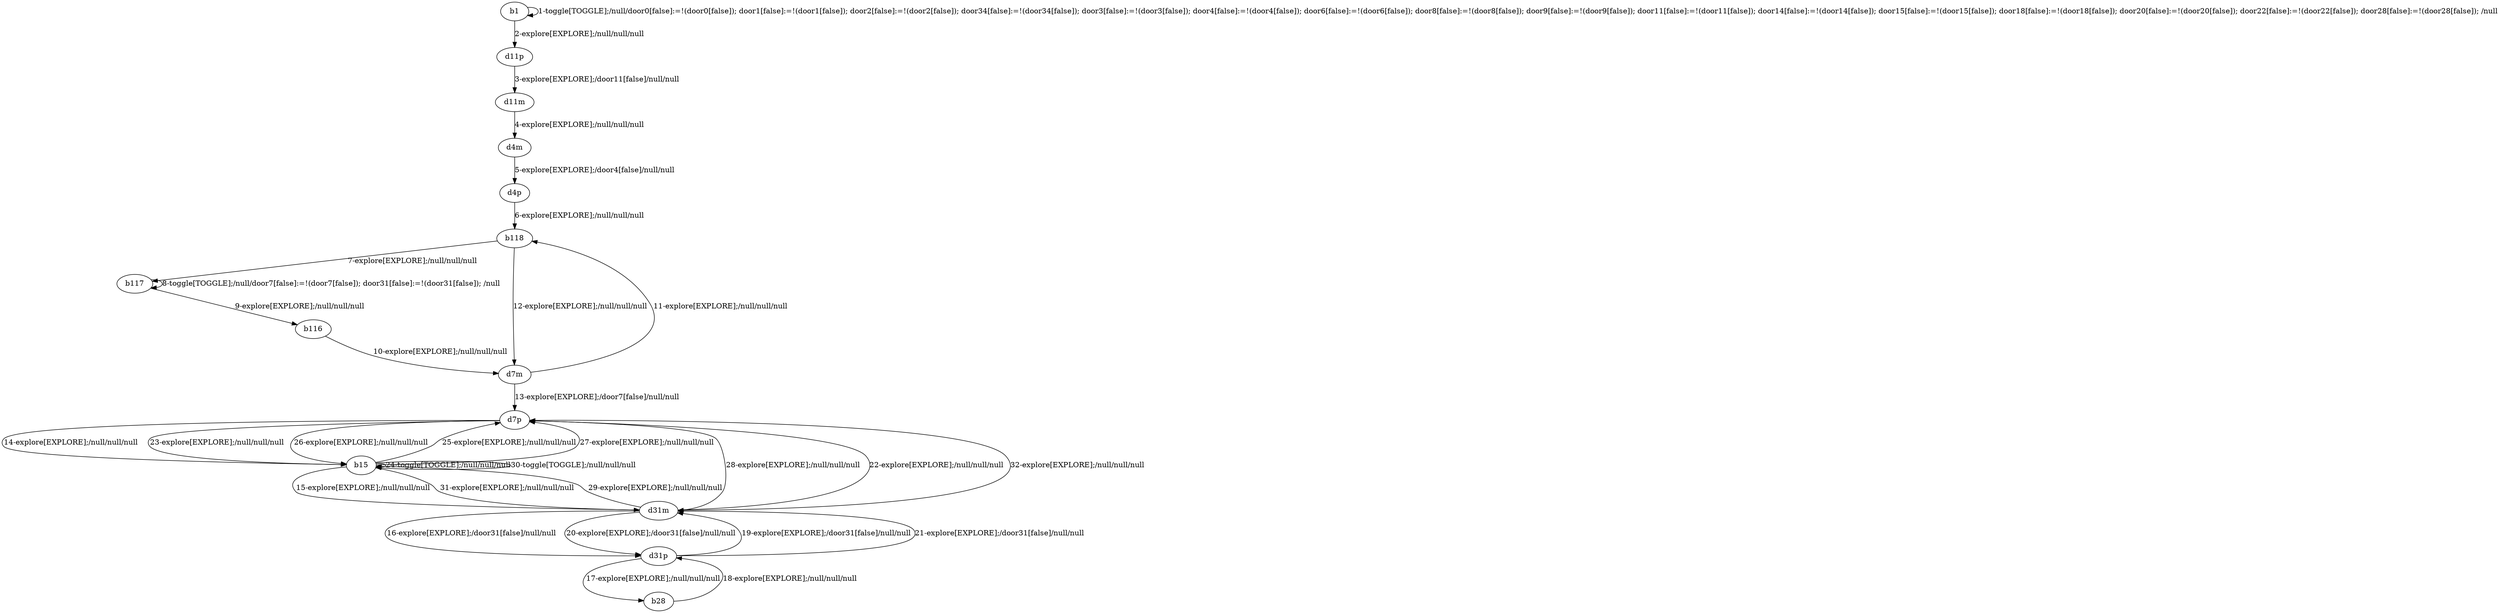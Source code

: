 # Total number of goals covered by this test: 4
# d31m --> d31p
# d31p --> b28
# b28 --> d31p
# d31p --> d31m

digraph g {
"b1" -> "b1" [label = "1-toggle[TOGGLE];/null/door0[false]:=!(door0[false]); door1[false]:=!(door1[false]); door2[false]:=!(door2[false]); door34[false]:=!(door34[false]); door3[false]:=!(door3[false]); door4[false]:=!(door4[false]); door6[false]:=!(door6[false]); door8[false]:=!(door8[false]); door9[false]:=!(door9[false]); door11[false]:=!(door11[false]); door14[false]:=!(door14[false]); door15[false]:=!(door15[false]); door18[false]:=!(door18[false]); door20[false]:=!(door20[false]); door22[false]:=!(door22[false]); door28[false]:=!(door28[false]); /null"];
"b1" -> "d11p" [label = "2-explore[EXPLORE];/null/null/null"];
"d11p" -> "d11m" [label = "3-explore[EXPLORE];/door11[false]/null/null"];
"d11m" -> "d4m" [label = "4-explore[EXPLORE];/null/null/null"];
"d4m" -> "d4p" [label = "5-explore[EXPLORE];/door4[false]/null/null"];
"d4p" -> "b118" [label = "6-explore[EXPLORE];/null/null/null"];
"b118" -> "b117" [label = "7-explore[EXPLORE];/null/null/null"];
"b117" -> "b117" [label = "8-toggle[TOGGLE];/null/door7[false]:=!(door7[false]); door31[false]:=!(door31[false]); /null"];
"b117" -> "b116" [label = "9-explore[EXPLORE];/null/null/null"];
"b116" -> "d7m" [label = "10-explore[EXPLORE];/null/null/null"];
"d7m" -> "b118" [label = "11-explore[EXPLORE];/null/null/null"];
"b118" -> "d7m" [label = "12-explore[EXPLORE];/null/null/null"];
"d7m" -> "d7p" [label = "13-explore[EXPLORE];/door7[false]/null/null"];
"d7p" -> "b15" [label = "14-explore[EXPLORE];/null/null/null"];
"b15" -> "d31m" [label = "15-explore[EXPLORE];/null/null/null"];
"d31m" -> "d31p" [label = "16-explore[EXPLORE];/door31[false]/null/null"];
"d31p" -> "b28" [label = "17-explore[EXPLORE];/null/null/null"];
"b28" -> "d31p" [label = "18-explore[EXPLORE];/null/null/null"];
"d31p" -> "d31m" [label = "19-explore[EXPLORE];/door31[false]/null/null"];
"d31m" -> "d31p" [label = "20-explore[EXPLORE];/door31[false]/null/null"];
"d31p" -> "d31m" [label = "21-explore[EXPLORE];/door31[false]/null/null"];
"d31m" -> "d7p" [label = "22-explore[EXPLORE];/null/null/null"];
"d7p" -> "b15" [label = "23-explore[EXPLORE];/null/null/null"];
"b15" -> "b15" [label = "24-toggle[TOGGLE];/null/null/null"];
"b15" -> "d7p" [label = "25-explore[EXPLORE];/null/null/null"];
"d7p" -> "b15" [label = "26-explore[EXPLORE];/null/null/null"];
"b15" -> "d7p" [label = "27-explore[EXPLORE];/null/null/null"];
"d7p" -> "d31m" [label = "28-explore[EXPLORE];/null/null/null"];
"d31m" -> "b15" [label = "29-explore[EXPLORE];/null/null/null"];
"b15" -> "b15" [label = "30-toggle[TOGGLE];/null/null/null"];
"b15" -> "d31m" [label = "31-explore[EXPLORE];/null/null/null"];
"d31m" -> "d7p" [label = "32-explore[EXPLORE];/null/null/null"];
}